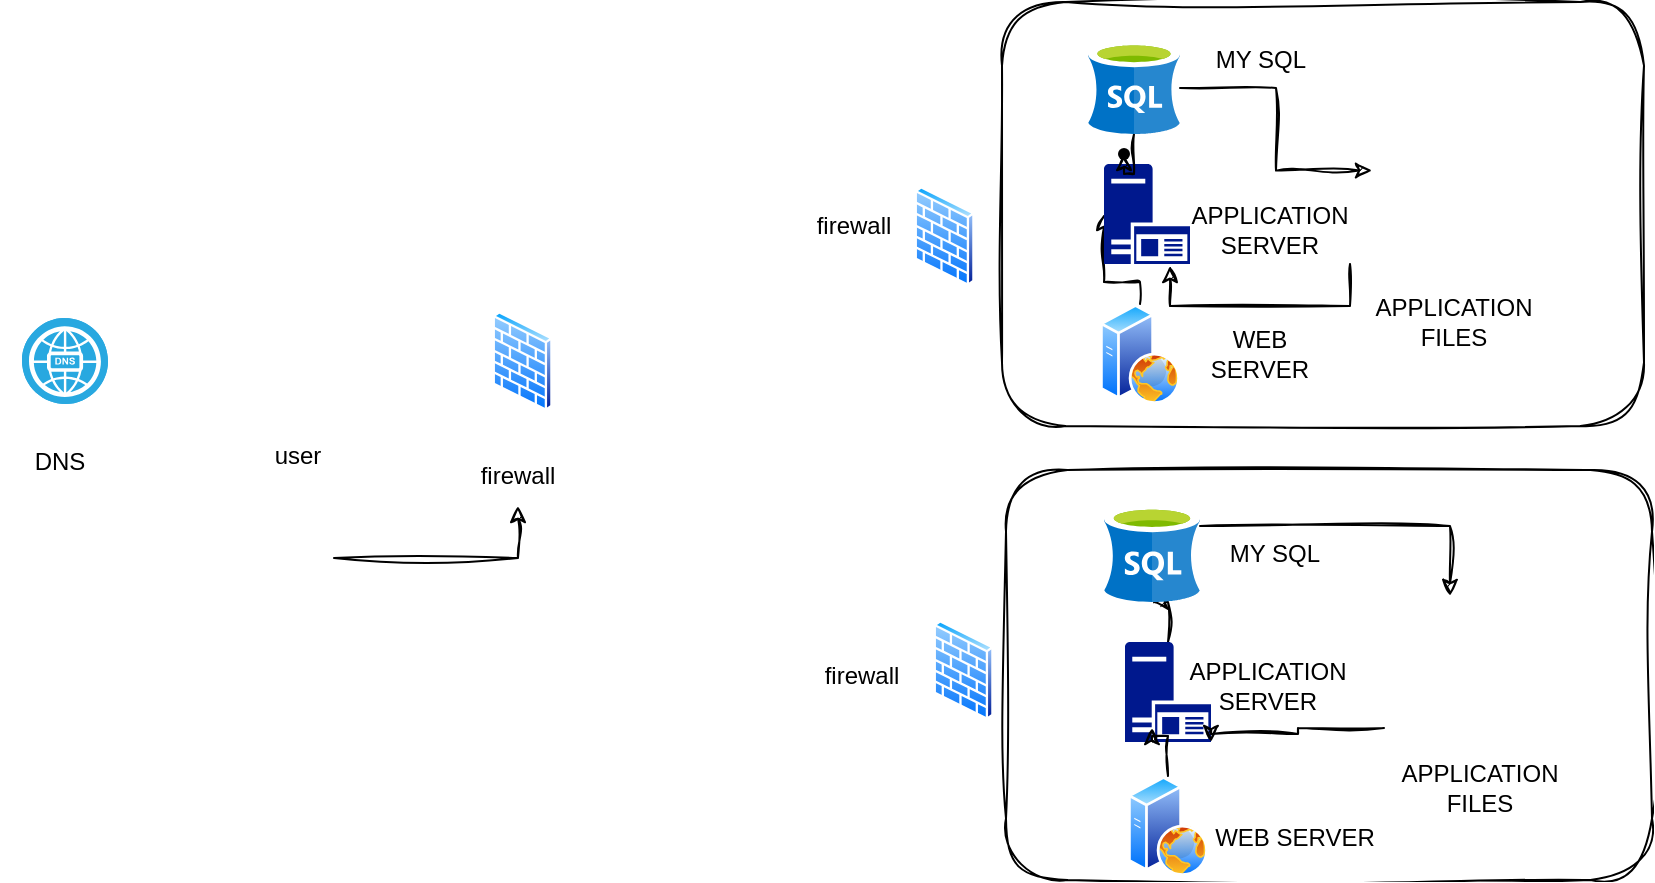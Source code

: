 <mxfile version="23.1.6" type="github">
  <diagram name="Page-1" id="2laAVb5eZ0MIzE3FBNaq">
    <mxGraphModel dx="1730" dy="468" grid="0" gridSize="10" guides="1" tooltips="1" connect="1" arrows="1" fold="1" page="1" pageScale="1" pageWidth="850" pageHeight="1100" math="0" shadow="0">
      <root>
        <mxCell id="0" />
        <mxCell id="1" parent="0" />
        <mxCell id="wYDNAWfrqgKXHHc0ijx3-1" value="" style="fillColor=#28A8E0;verticalLabelPosition=bottom;sketch=0;html=1;strokeColor=#ffffff;verticalAlign=top;align=center;points=[[0.145,0.145,0],[0.5,0,0],[0.855,0.145,0],[1,0.5,0],[0.855,0.855,0],[0.5,1,0],[0.145,0.855,0],[0,0.5,0]];pointerEvents=1;shape=mxgraph.cisco_safe.compositeIcon;bgIcon=ellipse;resIcon=mxgraph.cisco_safe.capability.dns;hachureGap=4;jiggle=2;curveFitting=1;" vertex="1" parent="1">
          <mxGeometry x="-213" y="192" width="43" height="43" as="geometry" />
        </mxCell>
        <mxCell id="wYDNAWfrqgKXHHc0ijx3-2" value="" style="shape=image;html=1;verticalAlign=top;verticalLabelPosition=bottom;labelBackgroundColor=#ffffff;imageAspect=0;aspect=fixed;image=https://cdn1.iconfinder.com/data/icons/nuvola2/128x128/apps/mycomputer.png;sketch=1;hachureGap=4;jiggle=2;curveFitting=1;" vertex="1" parent="1">
          <mxGeometry x="-95" y="185.5" width="56" height="56" as="geometry" />
        </mxCell>
        <mxCell id="wYDNAWfrqgKXHHc0ijx3-3" value="" style="image;aspect=fixed;perimeter=ellipsePerimeter;html=1;align=center;shadow=0;dashed=0;spacingTop=3;image=img/lib/active_directory/firewall.svg;sketch=1;hachureGap=4;jiggle=2;curveFitting=1;" vertex="1" parent="1">
          <mxGeometry x="22" y="188.5" width="30.5" height="50" as="geometry" />
        </mxCell>
        <mxCell id="wYDNAWfrqgKXHHc0ijx3-4" value="" style="image;aspect=fixed;perimeter=ellipsePerimeter;html=1;align=center;shadow=0;dashed=0;spacingTop=3;image=img/lib/active_directory/firewall.svg;sketch=1;hachureGap=4;jiggle=2;curveFitting=1;" vertex="1" parent="1">
          <mxGeometry x="233" y="126" width="30.5" height="50" as="geometry" />
        </mxCell>
        <mxCell id="wYDNAWfrqgKXHHc0ijx3-5" value="" style="image;aspect=fixed;perimeter=ellipsePerimeter;html=1;align=center;shadow=0;dashed=0;spacingTop=3;image=img/lib/active_directory/firewall.svg;sketch=1;hachureGap=4;jiggle=2;curveFitting=1;" vertex="1" parent="1">
          <mxGeometry x="242.5" y="343" width="30.5" height="50" as="geometry" />
        </mxCell>
        <mxCell id="wYDNAWfrqgKXHHc0ijx3-6" value="" style="rounded=1;whiteSpace=wrap;html=1;sketch=1;hachureGap=4;jiggle=2;curveFitting=1;" vertex="1" parent="1">
          <mxGeometry x="279" y="268" width="323" height="205" as="geometry" />
        </mxCell>
        <mxCell id="wYDNAWfrqgKXHHc0ijx3-7" value="" style="rounded=1;whiteSpace=wrap;html=1;sketch=1;hachureGap=4;jiggle=2;curveFitting=1;" vertex="1" parent="1">
          <mxGeometry x="277" y="34" width="321" height="212" as="geometry" />
        </mxCell>
        <mxCell id="wYDNAWfrqgKXHHc0ijx3-8" value="" style="image;aspect=fixed;perimeter=ellipsePerimeter;html=1;align=center;shadow=0;dashed=0;spacingTop=3;image=img/lib/active_directory/web_server.svg;sketch=1;hachureGap=4;jiggle=2;curveFitting=1;" vertex="1" parent="1">
          <mxGeometry x="340" y="421" width="40" height="50" as="geometry" />
        </mxCell>
        <mxCell id="wYDNAWfrqgKXHHc0ijx3-43" value="" style="edgeStyle=orthogonalEdgeStyle;rounded=0;sketch=1;hachureGap=4;jiggle=2;curveFitting=1;orthogonalLoop=1;jettySize=auto;html=1;entryX=0;entryY=0.5;entryDx=0;entryDy=0;entryPerimeter=0;" edge="1" parent="1" source="wYDNAWfrqgKXHHc0ijx3-9" target="wYDNAWfrqgKXHHc0ijx3-11">
          <mxGeometry relative="1" as="geometry">
            <Array as="points">
              <mxPoint x="346" y="174" />
              <mxPoint x="328" y="174" />
            </Array>
          </mxGeometry>
        </mxCell>
        <mxCell id="wYDNAWfrqgKXHHc0ijx3-9" value="" style="image;aspect=fixed;perimeter=ellipsePerimeter;html=1;align=center;shadow=0;dashed=0;spacingTop=3;image=img/lib/active_directory/web_server.svg;sketch=1;hachureGap=4;jiggle=2;curveFitting=1;" vertex="1" parent="1">
          <mxGeometry x="326" y="185" width="40" height="50" as="geometry" />
        </mxCell>
        <mxCell id="wYDNAWfrqgKXHHc0ijx3-46" style="edgeStyle=orthogonalEdgeStyle;rounded=0;sketch=1;hachureGap=4;jiggle=2;curveFitting=1;orthogonalLoop=1;jettySize=auto;html=1;" edge="1" parent="1" source="wYDNAWfrqgKXHHc0ijx3-10" target="wYDNAWfrqgKXHHc0ijx3-13">
          <mxGeometry relative="1" as="geometry" />
        </mxCell>
        <mxCell id="wYDNAWfrqgKXHHc0ijx3-10" value="" style="sketch=0;aspect=fixed;pointerEvents=1;shadow=0;dashed=0;html=1;strokeColor=none;labelPosition=center;verticalLabelPosition=bottom;verticalAlign=top;align=center;fillColor=#00188D;shape=mxgraph.mscae.enterprise.application_server2;hachureGap=4;jiggle=2;curveFitting=1;" vertex="1" parent="1">
          <mxGeometry x="338.5" y="354" width="43" height="50" as="geometry" />
        </mxCell>
        <mxCell id="wYDNAWfrqgKXHHc0ijx3-11" value="" style="sketch=0;aspect=fixed;pointerEvents=1;shadow=0;dashed=0;html=1;strokeColor=none;labelPosition=center;verticalLabelPosition=bottom;verticalAlign=top;align=center;fillColor=#00188D;shape=mxgraph.mscae.enterprise.application_server2;hachureGap=4;jiggle=2;curveFitting=1;" vertex="1" parent="1">
          <mxGeometry x="328" y="115" width="43" height="50" as="geometry" />
        </mxCell>
        <mxCell id="wYDNAWfrqgKXHHc0ijx3-45" style="edgeStyle=orthogonalEdgeStyle;rounded=0;sketch=1;hachureGap=4;jiggle=2;curveFitting=1;orthogonalLoop=1;jettySize=auto;html=1;entryX=0.5;entryY=0;entryDx=0;entryDy=0;" edge="1" parent="1" source="wYDNAWfrqgKXHHc0ijx3-13" target="wYDNAWfrqgKXHHc0ijx3-16">
          <mxGeometry relative="1" as="geometry">
            <Array as="points">
              <mxPoint x="501" y="296" />
            </Array>
          </mxGeometry>
        </mxCell>
        <mxCell id="wYDNAWfrqgKXHHc0ijx3-13" value="" style="image;sketch=0;aspect=fixed;html=1;points=[];align=center;fontSize=12;image=img/lib/mscae/dep/SQL_Server_Stretch_DB.svg;hachureGap=4;jiggle=2;curveFitting=1;" vertex="1" parent="1">
          <mxGeometry x="328" y="286" width="48" height="48" as="geometry" />
        </mxCell>
        <mxCell id="wYDNAWfrqgKXHHc0ijx3-32" style="edgeStyle=orthogonalEdgeStyle;rounded=0;sketch=1;hachureGap=4;jiggle=2;curveFitting=1;orthogonalLoop=1;jettySize=auto;html=1;entryX=0;entryY=0.25;entryDx=0;entryDy=0;" edge="1" parent="1" source="wYDNAWfrqgKXHHc0ijx3-14" target="wYDNAWfrqgKXHHc0ijx3-15">
          <mxGeometry relative="1" as="geometry" />
        </mxCell>
        <mxCell id="wYDNAWfrqgKXHHc0ijx3-38" value="" style="edgeStyle=orthogonalEdgeStyle;rounded=0;sketch=1;hachureGap=4;jiggle=2;curveFitting=1;orthogonalLoop=1;jettySize=auto;html=1;" edge="1" parent="1" source="wYDNAWfrqgKXHHc0ijx3-14" target="wYDNAWfrqgKXHHc0ijx3-37">
          <mxGeometry relative="1" as="geometry" />
        </mxCell>
        <mxCell id="wYDNAWfrqgKXHHc0ijx3-14" value="" style="image;sketch=0;aspect=fixed;html=1;points=[];align=center;fontSize=12;image=img/lib/mscae/dep/SQL_Server_Stretch_DB.svg;hachureGap=4;jiggle=2;curveFitting=1;" vertex="1" parent="1">
          <mxGeometry x="320" y="54" width="46" height="46" as="geometry" />
        </mxCell>
        <mxCell id="wYDNAWfrqgKXHHc0ijx3-33" value="" style="edgeStyle=orthogonalEdgeStyle;rounded=0;sketch=1;hachureGap=4;jiggle=2;curveFitting=1;orthogonalLoop=1;jettySize=auto;html=1;exitX=1;exitY=0.5;exitDx=0;exitDy=0;entryX=0.767;entryY=1.02;entryDx=0;entryDy=0;entryPerimeter=0;" edge="1" parent="1" target="wYDNAWfrqgKXHHc0ijx3-11">
          <mxGeometry relative="1" as="geometry">
            <mxPoint x="451" y="165" as="sourcePoint" />
            <mxPoint x="361.005" y="176" as="targetPoint" />
            <Array as="points">
              <mxPoint x="451" y="186" />
              <mxPoint x="361" y="186" />
            </Array>
          </mxGeometry>
        </mxCell>
        <mxCell id="wYDNAWfrqgKXHHc0ijx3-15" value="" style="shape=image;html=1;verticalAlign=top;verticalLabelPosition=bottom;labelBackgroundColor=#ffffff;imageAspect=0;aspect=fixed;image=https://cdn1.iconfinder.com/data/icons/100-basic-for-user-interface/32/73-files-128.png;sketch=1;hachureGap=4;jiggle=2;curveFitting=1;" vertex="1" parent="1">
          <mxGeometry x="462" y="102" width="65" height="65" as="geometry" />
        </mxCell>
        <mxCell id="wYDNAWfrqgKXHHc0ijx3-16" value="" style="shape=image;html=1;verticalAlign=top;verticalLabelPosition=bottom;labelBackgroundColor=#ffffff;imageAspect=0;aspect=fixed;image=https://cdn1.iconfinder.com/data/icons/100-basic-for-user-interface/32/73-files-128.png;sketch=1;hachureGap=4;jiggle=2;curveFitting=1;" vertex="1" parent="1">
          <mxGeometry x="468" y="331" width="66" height="66" as="geometry" />
        </mxCell>
        <mxCell id="wYDNAWfrqgKXHHc0ijx3-18" value="DNS" style="text;strokeColor=none;align=center;fillColor=none;html=1;verticalAlign=middle;whiteSpace=wrap;rounded=0;" vertex="1" parent="1">
          <mxGeometry x="-224" y="249" width="60" height="30" as="geometry" />
        </mxCell>
        <mxCell id="wYDNAWfrqgKXHHc0ijx3-19" value="user" style="text;strokeColor=none;align=center;fillColor=none;html=1;verticalAlign=middle;whiteSpace=wrap;rounded=0;" vertex="1" parent="1">
          <mxGeometry x="-105" y="246" width="60" height="30" as="geometry" />
        </mxCell>
        <mxCell id="wYDNAWfrqgKXHHc0ijx3-20" value="firewall" style="text;strokeColor=none;align=center;fillColor=none;html=1;verticalAlign=middle;whiteSpace=wrap;rounded=0;" vertex="1" parent="1">
          <mxGeometry x="5" y="256" width="60" height="30" as="geometry" />
        </mxCell>
        <mxCell id="wYDNAWfrqgKXHHc0ijx3-21" value="firewall" style="text;strokeColor=none;align=center;fillColor=none;html=1;verticalAlign=middle;whiteSpace=wrap;rounded=0;" vertex="1" parent="1">
          <mxGeometry x="173" y="131" width="60" height="30" as="geometry" />
        </mxCell>
        <mxCell id="wYDNAWfrqgKXHHc0ijx3-22" value="firewall" style="text;strokeColor=none;align=center;fillColor=none;html=1;verticalAlign=middle;whiteSpace=wrap;rounded=0;" vertex="1" parent="1">
          <mxGeometry x="177" y="355.5" width="60" height="30" as="geometry" />
        </mxCell>
        <mxCell id="wYDNAWfrqgKXHHc0ijx3-24" value="MY SQL" style="text;strokeColor=none;align=center;fillColor=none;html=1;verticalAlign=middle;whiteSpace=wrap;rounded=0;" vertex="1" parent="1">
          <mxGeometry x="386" y="295" width="55" height="30" as="geometry" />
        </mxCell>
        <mxCell id="wYDNAWfrqgKXHHc0ijx3-25" value="APPLICATION FILES" style="text;strokeColor=none;align=center;fillColor=none;html=1;verticalAlign=middle;whiteSpace=wrap;rounded=0;" vertex="1" parent="1">
          <mxGeometry x="468" y="179" width="70" height="30" as="geometry" />
        </mxCell>
        <mxCell id="wYDNAWfrqgKXHHc0ijx3-26" value="APPLICATION FILES" style="text;strokeColor=none;align=center;fillColor=none;html=1;verticalAlign=middle;whiteSpace=wrap;rounded=0;" vertex="1" parent="1">
          <mxGeometry x="481" y="412" width="70" height="30" as="geometry" />
        </mxCell>
        <mxCell id="wYDNAWfrqgKXHHc0ijx3-27" value="APPLICATION SERVER" style="text;strokeColor=none;align=center;fillColor=none;html=1;verticalAlign=middle;whiteSpace=wrap;rounded=0;" vertex="1" parent="1">
          <mxGeometry x="380" y="361" width="60" height="30" as="geometry" />
        </mxCell>
        <mxCell id="wYDNAWfrqgKXHHc0ijx3-28" value="APPLICATION SERVER" style="text;strokeColor=none;align=center;fillColor=none;html=1;verticalAlign=middle;whiteSpace=wrap;rounded=0;" vertex="1" parent="1">
          <mxGeometry x="381" y="133" width="60" height="30" as="geometry" />
        </mxCell>
        <mxCell id="wYDNAWfrqgKXHHc0ijx3-29" value="WEB SERVER" style="text;strokeColor=none;align=center;fillColor=none;html=1;verticalAlign=middle;whiteSpace=wrap;rounded=0;" vertex="1" parent="1">
          <mxGeometry x="376" y="195" width="60" height="30" as="geometry" />
        </mxCell>
        <mxCell id="wYDNAWfrqgKXHHc0ijx3-31" value="WEB SERVER" style="text;html=1;align=center;verticalAlign=middle;resizable=0;points=[];autosize=1;strokeColor=none;fillColor=none;" vertex="1" parent="1">
          <mxGeometry x="374" y="439" width="98" height="26" as="geometry" />
        </mxCell>
        <mxCell id="wYDNAWfrqgKXHHc0ijx3-35" value="MY SQL" style="text;strokeColor=none;align=center;fillColor=none;html=1;verticalAlign=middle;whiteSpace=wrap;rounded=0;" vertex="1" parent="1">
          <mxGeometry x="378.5" y="48" width="55" height="30" as="geometry" />
        </mxCell>
        <mxCell id="wYDNAWfrqgKXHHc0ijx3-37" value="" style="shape=waypoint;sketch=0;size=6;pointerEvents=1;points=[];fillColor=default;resizable=0;rotatable=0;perimeter=centerPerimeter;snapToPoint=1;verticalAlign=top;labelBackgroundColor=default;hachureGap=4;jiggle=2;curveFitting=1;" vertex="1" parent="1">
          <mxGeometry x="328" y="100" width="20" height="20" as="geometry" />
        </mxCell>
        <mxCell id="wYDNAWfrqgKXHHc0ijx3-47" style="edgeStyle=orthogonalEdgeStyle;rounded=0;sketch=1;hachureGap=4;jiggle=2;curveFitting=1;orthogonalLoop=1;jettySize=auto;html=1;entryX=0.314;entryY=0.86;entryDx=0;entryDy=0;entryPerimeter=0;" edge="1" parent="1" source="wYDNAWfrqgKXHHc0ijx3-8" target="wYDNAWfrqgKXHHc0ijx3-10">
          <mxGeometry relative="1" as="geometry" />
        </mxCell>
        <mxCell id="wYDNAWfrqgKXHHc0ijx3-48" style="edgeStyle=orthogonalEdgeStyle;rounded=0;sketch=1;hachureGap=4;jiggle=2;curveFitting=1;orthogonalLoop=1;jettySize=auto;html=1;entryX=1;entryY=1;entryDx=0;entryDy=0;entryPerimeter=0;" edge="1" parent="1" target="wYDNAWfrqgKXHHc0ijx3-10">
          <mxGeometry relative="1" as="geometry">
            <mxPoint x="468" y="397" as="sourcePoint" />
            <Array as="points">
              <mxPoint x="425" y="397" />
              <mxPoint x="425" y="400" />
              <mxPoint x="382" y="400" />
            </Array>
          </mxGeometry>
        </mxCell>
        <mxCell id="wYDNAWfrqgKXHHc0ijx3-50" value="" style="edgeStyle=orthogonalEdgeStyle;rounded=0;sketch=1;hachureGap=4;jiggle=2;curveFitting=1;orthogonalLoop=1;jettySize=auto;html=1;" edge="1" parent="1" source="wYDNAWfrqgKXHHc0ijx3-49" target="wYDNAWfrqgKXHHc0ijx3-20">
          <mxGeometry relative="1" as="geometry" />
        </mxCell>
        <mxCell id="wYDNAWfrqgKXHHc0ijx3-49" value="&lt;br&gt;&lt;div style=&quot;text-align: start;&quot;&gt;&lt;font face=&quot;Menlo, Monaco, Consolas, Courier New, monospace&quot; color=&quot;#c7254e&quot;&gt;&lt;span style=&quot;font-size: 12.6px; background-color: rgb(249, 242, 244);&quot;&gt;&lt;br&gt;&lt;/span&gt;&lt;/font&gt;&lt;/div&gt;&lt;div style=&quot;text-align: start;&quot;&gt;&lt;br&gt;&lt;/div&gt;" style="text;strokeColor=none;align=center;fillColor=none;html=1;verticalAlign=middle;whiteSpace=wrap;rounded=0;" vertex="1" parent="1">
          <mxGeometry x="-117" y="297" width="60" height="30" as="geometry" />
        </mxCell>
      </root>
    </mxGraphModel>
  </diagram>
</mxfile>
